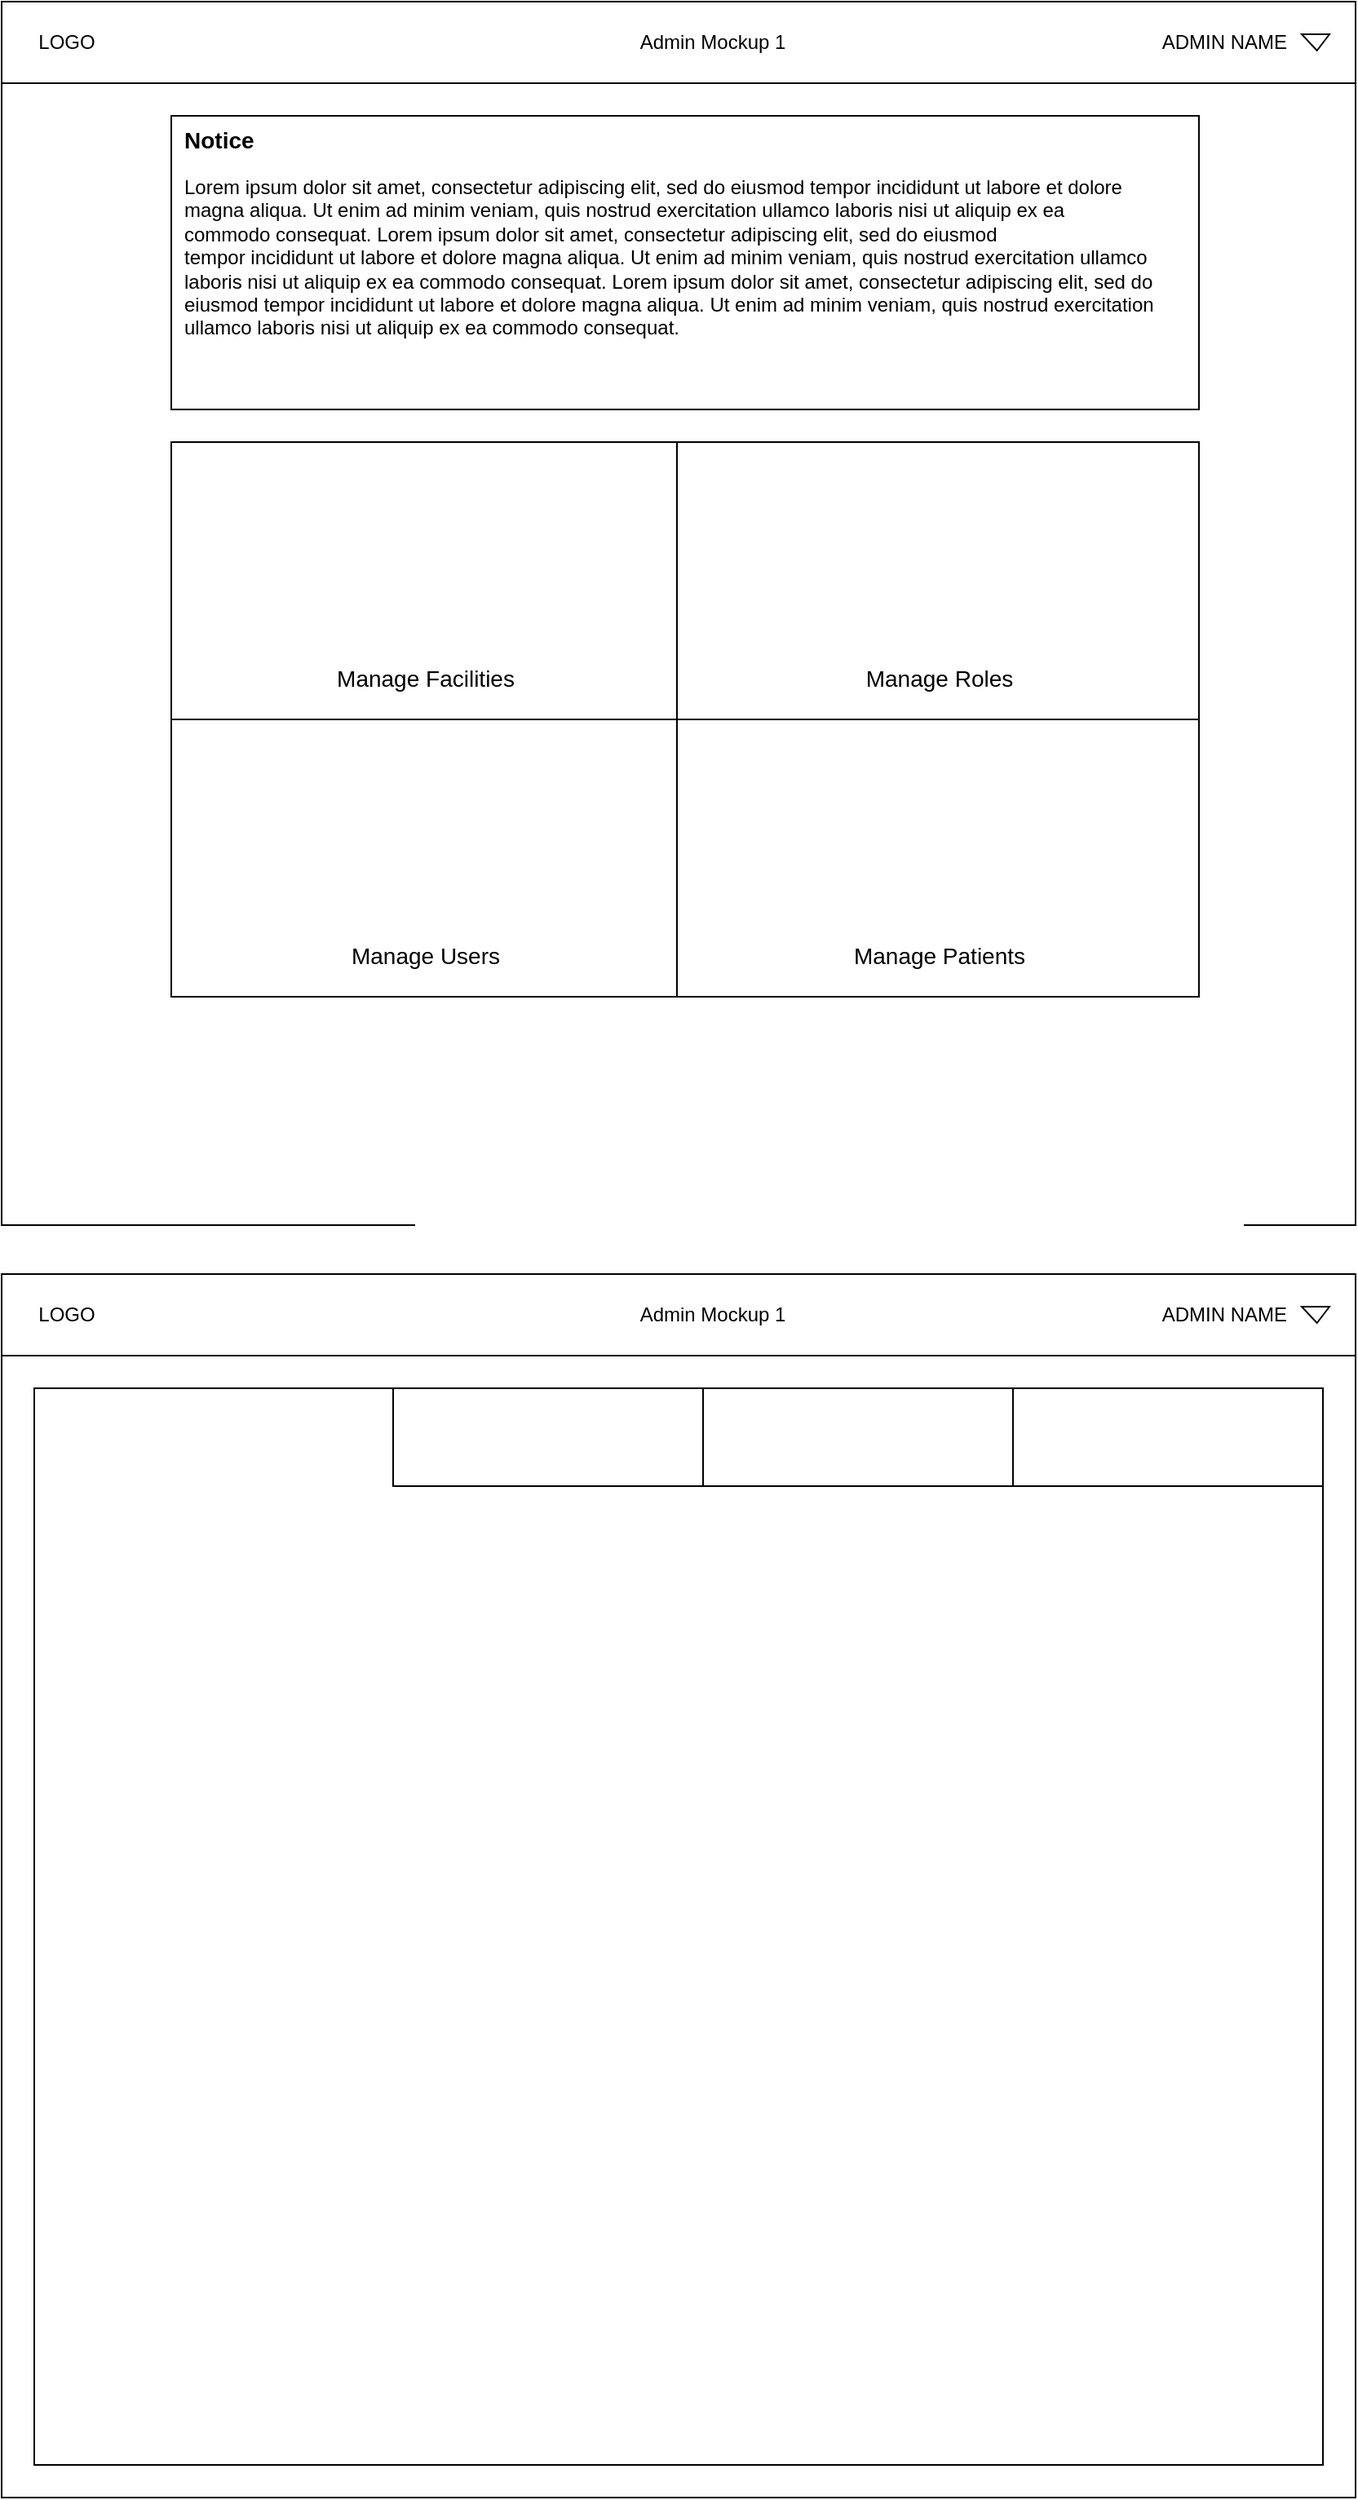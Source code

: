 <mxfile version="16.2.4" type="github" pages="2">
  <diagram id="ZlVDRE46efvJjWPG35-X" name="Mockup 1">
    <mxGraphModel dx="974" dy="2740" grid="1" gridSize="10" guides="1" tooltips="1" connect="1" arrows="1" fold="1" page="1" pageScale="1" pageWidth="850" pageHeight="1100" math="0" shadow="0">
      <root>
        <mxCell id="0" />
        <mxCell id="1" parent="0" />
        <mxCell id="k_VhqZwvHw_klteU0AoN-13" value="" style="rounded=0;whiteSpace=wrap;html=1;" parent="1" vertex="1">
          <mxGeometry x="10" y="-2160" width="830" height="750" as="geometry" />
        </mxCell>
        <mxCell id="k_VhqZwvHw_klteU0AoN-14" value="" style="rounded=0;whiteSpace=wrap;html=1;" parent="1" vertex="1">
          <mxGeometry x="10" y="-2160" width="830" height="50" as="geometry" />
        </mxCell>
        <mxCell id="k_VhqZwvHw_klteU0AoN-16" value="LOGO" style="text;html=1;strokeColor=none;fillColor=none;align=center;verticalAlign=middle;whiteSpace=wrap;rounded=0;" parent="1" vertex="1">
          <mxGeometry x="20" y="-2150" width="60" height="30" as="geometry" />
        </mxCell>
        <mxCell id="k_VhqZwvHw_klteU0AoN-17" value="ADMIN NAME" style="text;html=1;strokeColor=none;fillColor=none;align=right;verticalAlign=middle;whiteSpace=wrap;rounded=0;" parent="1" vertex="1">
          <mxGeometry x="640" y="-2150" width="160" height="30" as="geometry" />
        </mxCell>
        <mxCell id="k_VhqZwvHw_klteU0AoN-19" value="" style="rounded=0;whiteSpace=wrap;html=1;" parent="1" vertex="1">
          <mxGeometry x="114" y="-1890" width="310" height="170" as="geometry" />
        </mxCell>
        <mxCell id="k_VhqZwvHw_klteU0AoN-20" value="" style="rounded=0;whiteSpace=wrap;html=1;" parent="1" vertex="1">
          <mxGeometry x="424" y="-1890" width="320" height="170" as="geometry" />
        </mxCell>
        <mxCell id="k_VhqZwvHw_klteU0AoN-21" value="" style="rounded=0;whiteSpace=wrap;html=1;" parent="1" vertex="1">
          <mxGeometry x="114" y="-1720" width="310" height="170" as="geometry" />
        </mxCell>
        <mxCell id="k_VhqZwvHw_klteU0AoN-22" value="" style="rounded=0;whiteSpace=wrap;html=1;" parent="1" vertex="1">
          <mxGeometry x="424" y="-1720" width="320" height="170" as="geometry" />
        </mxCell>
        <mxCell id="cs2jw7C7ojxvi7_q9Mmo-1" value="" style="rounded=0;whiteSpace=wrap;html=1;" parent="1" vertex="1">
          <mxGeometry x="114" y="-2090" width="630" height="180" as="geometry" />
        </mxCell>
        <mxCell id="cs2jw7C7ojxvi7_q9Mmo-2" value="Notice" style="text;html=1;strokeColor=none;fillColor=none;align=left;verticalAlign=middle;whiteSpace=wrap;rounded=0;fontStyle=1;fontSize=14;" parent="1" vertex="1">
          <mxGeometry x="120" y="-2090" width="160" height="30" as="geometry" />
        </mxCell>
        <mxCell id="cs2jw7C7ojxvi7_q9Mmo-3" value="Lorem ipsum dolor sit amet, consectetur adipiscing elit, sed do eiusmod tempor incididunt ut labore et dolore magna aliqua. Ut enim ad minim veniam, quis nostrud exercitation ullamco laboris nisi ut aliquip ex ea &lt;br&gt;commodo consequat. Lorem ipsum dolor sit amet, consectetur adipiscing elit, sed do eiusmod &lt;br&gt;tempor incididunt ut labore et dolore magna aliqua. Ut enim ad minim veniam, quis nostrud exercitation ullamco laboris nisi ut aliquip ex ea commodo consequat. Lorem ipsum dolor sit amet, consectetur adipiscing elit, sed do eiusmod tempor incididunt ut labore et dolore magna aliqua. Ut enim ad minim veniam, quis nostrud exercitation ullamco laboris nisi ut aliquip ex ea commodo consequat. " style="text;html=1;strokeColor=none;fillColor=none;align=left;verticalAlign=top;whiteSpace=wrap;rounded=0;" parent="1" vertex="1">
          <mxGeometry x="120" y="-2060" width="610" height="140" as="geometry" />
        </mxCell>
        <mxCell id="cs2jw7C7ojxvi7_q9Mmo-4" value="Manage Facilities" style="text;html=1;strokeColor=none;fillColor=none;align=center;verticalAlign=middle;whiteSpace=wrap;rounded=0;fontSize=14;" parent="1" vertex="1">
          <mxGeometry x="120" y="-1760" width="300" height="30" as="geometry" />
        </mxCell>
        <mxCell id="cs2jw7C7ojxvi7_q9Mmo-5" value="Manage Roles" style="text;html=1;strokeColor=none;fillColor=none;align=center;verticalAlign=middle;whiteSpace=wrap;rounded=0;fontSize=14;" parent="1" vertex="1">
          <mxGeometry x="430" y="-1760" width="310" height="30" as="geometry" />
        </mxCell>
        <mxCell id="cs2jw7C7ojxvi7_q9Mmo-6" value="Manage Users" style="text;html=1;strokeColor=none;fillColor=none;align=center;verticalAlign=middle;whiteSpace=wrap;rounded=0;fontSize=14;" parent="1" vertex="1">
          <mxGeometry x="120" y="-1590" width="300" height="30" as="geometry" />
        </mxCell>
        <mxCell id="cs2jw7C7ojxvi7_q9Mmo-8" value="" style="verticalLabelPosition=bottom;verticalAlign=top;html=1;shape=mxgraph.basic.acute_triangle;dx=0.45;fontSize=14;rotation=-180;" parent="1" vertex="1">
          <mxGeometry x="807" y="-2140" width="17" height="10" as="geometry" />
        </mxCell>
        <mxCell id="cs2jw7C7ojxvi7_q9Mmo-9" value="&lt;div&gt;Manage Patients&lt;br&gt;&lt;/div&gt;" style="text;html=1;strokeColor=none;fillColor=none;align=center;verticalAlign=middle;whiteSpace=wrap;rounded=0;fontSize=14;" parent="1" vertex="1">
          <mxGeometry x="430" y="-1590" width="310" height="30" as="geometry" />
        </mxCell>
        <mxCell id="DUx7CVB_z5RlTZ3vSdrm-28" value="Admin Mockup 1" style="text;html=1;strokeColor=none;fillColor=none;align=center;verticalAlign=middle;whiteSpace=wrap;rounded=0;" vertex="1" parent="1">
          <mxGeometry x="252" y="-2150" width="388" height="30" as="geometry" />
        </mxCell>
        <mxCell id="EBPJYtEX3SkkVHgPsEnO-1" value="" style="rounded=0;whiteSpace=wrap;html=1;" vertex="1" parent="1">
          <mxGeometry x="10" y="-1380" width="830" height="750" as="geometry" />
        </mxCell>
        <mxCell id="EBPJYtEX3SkkVHgPsEnO-2" value="" style="rounded=0;whiteSpace=wrap;html=1;" vertex="1" parent="1">
          <mxGeometry x="10" y="-1380" width="830" height="50" as="geometry" />
        </mxCell>
        <mxCell id="EBPJYtEX3SkkVHgPsEnO-3" value="LOGO" style="text;html=1;strokeColor=none;fillColor=none;align=center;verticalAlign=middle;whiteSpace=wrap;rounded=0;" vertex="1" parent="1">
          <mxGeometry x="20" y="-1370" width="60" height="30" as="geometry" />
        </mxCell>
        <mxCell id="EBPJYtEX3SkkVHgPsEnO-4" value="ADMIN NAME" style="text;html=1;strokeColor=none;fillColor=none;align=right;verticalAlign=middle;whiteSpace=wrap;rounded=0;" vertex="1" parent="1">
          <mxGeometry x="640" y="-1370" width="160" height="30" as="geometry" />
        </mxCell>
        <mxCell id="EBPJYtEX3SkkVHgPsEnO-15" value="" style="verticalLabelPosition=bottom;verticalAlign=top;html=1;shape=mxgraph.basic.acute_triangle;dx=0.45;fontSize=14;rotation=-180;" vertex="1" parent="1">
          <mxGeometry x="807" y="-1360" width="17" height="10" as="geometry" />
        </mxCell>
        <mxCell id="EBPJYtEX3SkkVHgPsEnO-17" value="Admin Mockup 1" style="text;html=1;strokeColor=none;fillColor=none;align=center;verticalAlign=middle;whiteSpace=wrap;rounded=0;" vertex="1" parent="1">
          <mxGeometry x="252" y="-1370" width="388" height="30" as="geometry" />
        </mxCell>
        <mxCell id="MWvRFTwU60yLE-pWLwOl-1" value="" style="rounded=0;whiteSpace=wrap;html=1;" vertex="1" parent="1">
          <mxGeometry x="30" y="-1310" width="790" height="660" as="geometry" />
        </mxCell>
        <mxCell id="MWvRFTwU60yLE-pWLwOl-3" value="" style="rounded=0;whiteSpace=wrap;html=1;" vertex="1" parent="1">
          <mxGeometry x="250" y="-1310" width="190" height="60" as="geometry" />
        </mxCell>
        <mxCell id="MWvRFTwU60yLE-pWLwOl-4" value="" style="rounded=0;whiteSpace=wrap;html=1;" vertex="1" parent="1">
          <mxGeometry x="440" y="-1310" width="190" height="60" as="geometry" />
        </mxCell>
        <mxCell id="MWvRFTwU60yLE-pWLwOl-5" value="" style="rounded=0;whiteSpace=wrap;html=1;" vertex="1" parent="1">
          <mxGeometry x="630" y="-1310" width="190" height="60" as="geometry" />
        </mxCell>
      </root>
    </mxGraphModel>
  </diagram>
  <diagram id="9h_KcZiRJWSpDepCZBpO" name="Mockup 2">
    <mxGraphModel dx="974" dy="540" grid="1" gridSize="10" guides="1" tooltips="1" connect="1" arrows="1" fold="1" page="1" pageScale="1" pageWidth="850" pageHeight="1100" math="0" shadow="0">
      <root>
        <mxCell id="sRJuU8hHgQJwyhw-Zuu3-0" />
        <mxCell id="sRJuU8hHgQJwyhw-Zuu3-1" parent="sRJuU8hHgQJwyhw-Zuu3-0" />
        <mxCell id="HT1t0ISuIj1i_oHA97tU-0" value="" style="rounded=0;whiteSpace=wrap;html=1;" vertex="1" parent="sRJuU8hHgQJwyhw-Zuu3-1">
          <mxGeometry x="10" y="40" width="830" height="750" as="geometry" />
        </mxCell>
        <mxCell id="HT1t0ISuIj1i_oHA97tU-1" value="" style="rounded=0;whiteSpace=wrap;html=1;" vertex="1" parent="sRJuU8hHgQJwyhw-Zuu3-1">
          <mxGeometry x="10" y="90" width="180" height="700" as="geometry" />
        </mxCell>
        <mxCell id="HT1t0ISuIj1i_oHA97tU-2" value="" style="rounded=0;whiteSpace=wrap;html=1;" vertex="1" parent="sRJuU8hHgQJwyhw-Zuu3-1">
          <mxGeometry x="10" y="40" width="830" height="50" as="geometry" />
        </mxCell>
        <mxCell id="HT1t0ISuIj1i_oHA97tU-3" value="LOGO" style="text;html=1;strokeColor=none;fillColor=none;align=center;verticalAlign=middle;whiteSpace=wrap;rounded=0;" vertex="1" parent="sRJuU8hHgQJwyhw-Zuu3-1">
          <mxGeometry x="20" y="50" width="60" height="30" as="geometry" />
        </mxCell>
        <mxCell id="HT1t0ISuIj1i_oHA97tU-4" value="ADMIN NAME" style="text;html=1;strokeColor=none;fillColor=none;align=right;verticalAlign=middle;whiteSpace=wrap;rounded=0;" vertex="1" parent="sRJuU8hHgQJwyhw-Zuu3-1">
          <mxGeometry x="640" y="50" width="160" height="30" as="geometry" />
        </mxCell>
        <mxCell id="HT1t0ISuIj1i_oHA97tU-5" value="" style="verticalLabelPosition=bottom;verticalAlign=top;html=1;shape=mxgraph.basic.acute_triangle;dx=0.45;fontSize=14;rotation=-180;" vertex="1" parent="sRJuU8hHgQJwyhw-Zuu3-1">
          <mxGeometry x="807" y="60" width="17" height="10" as="geometry" />
        </mxCell>
        <mxCell id="HT1t0ISuIj1i_oHA97tU-6" value="" style="rounded=0;whiteSpace=wrap;html=1;" vertex="1" parent="sRJuU8hHgQJwyhw-Zuu3-1">
          <mxGeometry x="10" y="850" width="830" height="750" as="geometry" />
        </mxCell>
        <mxCell id="HT1t0ISuIj1i_oHA97tU-7" value="" style="rounded=0;whiteSpace=wrap;html=1;" vertex="1" parent="sRJuU8hHgQJwyhw-Zuu3-1">
          <mxGeometry x="10" y="900" width="180" height="700" as="geometry" />
        </mxCell>
        <mxCell id="HT1t0ISuIj1i_oHA97tU-8" value="" style="rounded=0;whiteSpace=wrap;html=1;" vertex="1" parent="sRJuU8hHgQJwyhw-Zuu3-1">
          <mxGeometry x="10" y="850" width="830" height="50" as="geometry" />
        </mxCell>
        <mxCell id="HT1t0ISuIj1i_oHA97tU-9" value="LOGO" style="text;html=1;strokeColor=none;fillColor=none;align=center;verticalAlign=middle;whiteSpace=wrap;rounded=0;" vertex="1" parent="sRJuU8hHgQJwyhw-Zuu3-1">
          <mxGeometry x="20" y="860" width="60" height="30" as="geometry" />
        </mxCell>
        <mxCell id="HT1t0ISuIj1i_oHA97tU-10" value="ADMIN NAME" style="text;html=1;strokeColor=none;fillColor=none;align=right;verticalAlign=middle;whiteSpace=wrap;rounded=0;" vertex="1" parent="sRJuU8hHgQJwyhw-Zuu3-1">
          <mxGeometry x="640" y="860" width="160" height="30" as="geometry" />
        </mxCell>
        <mxCell id="HT1t0ISuIj1i_oHA97tU-11" value="" style="verticalLabelPosition=bottom;verticalAlign=top;html=1;shape=mxgraph.basic.acute_triangle;dx=0.45;fontSize=14;rotation=-180;" vertex="1" parent="sRJuU8hHgQJwyhw-Zuu3-1">
          <mxGeometry x="807" y="870" width="17" height="10" as="geometry" />
        </mxCell>
        <mxCell id="HT1t0ISuIj1i_oHA97tU-17" value="Admin Mockup 2" style="text;html=1;strokeColor=none;fillColor=none;align=center;verticalAlign=middle;whiteSpace=wrap;rounded=0;" vertex="1" parent="sRJuU8hHgQJwyhw-Zuu3-1">
          <mxGeometry x="290" y="50" width="370" height="30" as="geometry" />
        </mxCell>
        <mxCell id="HT1t0ISuIj1i_oHA97tU-18" value="Admin Mockup 2" style="text;html=1;strokeColor=none;fillColor=none;align=center;verticalAlign=middle;whiteSpace=wrap;rounded=0;" vertex="1" parent="sRJuU8hHgQJwyhw-Zuu3-1">
          <mxGeometry x="280" y="860" width="370" height="30" as="geometry" />
        </mxCell>
        <mxCell id="HT1t0ISuIj1i_oHA97tU-19" value="Users" style="rounded=0;whiteSpace=wrap;html=1;" vertex="1" parent="sRJuU8hHgQJwyhw-Zuu3-1">
          <mxGeometry x="10" y="174" width="180" height="60" as="geometry" />
        </mxCell>
        <mxCell id="HT1t0ISuIj1i_oHA97tU-20" value="Patients" style="rounded=0;whiteSpace=wrap;html=1;" vertex="1" parent="sRJuU8hHgQJwyhw-Zuu3-1">
          <mxGeometry x="10" y="234" width="180" height="60" as="geometry" />
        </mxCell>
        <mxCell id="HT1t0ISuIj1i_oHA97tU-21" value="Facilities" style="rounded=0;whiteSpace=wrap;html=1;" vertex="1" parent="sRJuU8hHgQJwyhw-Zuu3-1">
          <mxGeometry x="10" y="294" width="180" height="60" as="geometry" />
        </mxCell>
        <mxCell id="HT1t0ISuIj1i_oHA97tU-22" value="Roles" style="rounded=0;whiteSpace=wrap;html=1;" vertex="1" parent="sRJuU8hHgQJwyhw-Zuu3-1">
          <mxGeometry x="10" y="354" width="180" height="60" as="geometry" />
        </mxCell>
      </root>
    </mxGraphModel>
  </diagram>
</mxfile>
